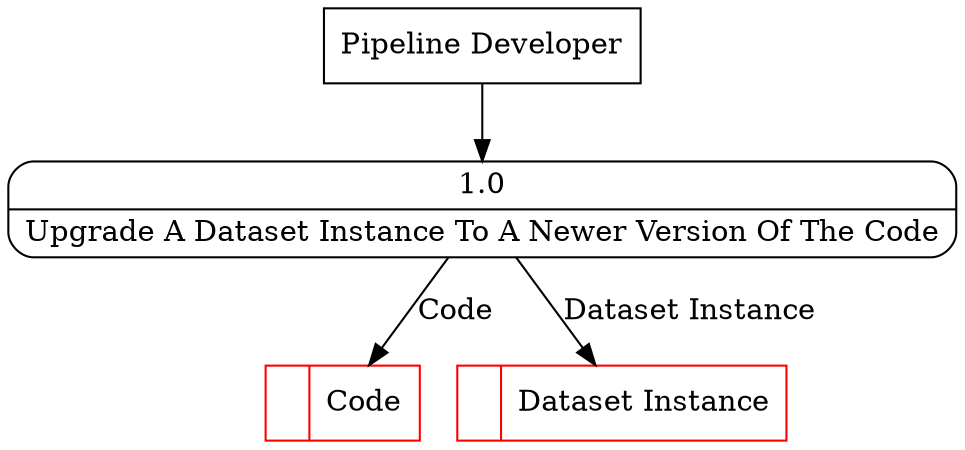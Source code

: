 digraph dfd2{ 
node[shape=record]
200 [label="<f0>  |<f1> Code " color=red];
201 [label="<f0>  |<f1> Dataset Instance " color=red];
202 [label="Pipeline Developer" shape=box];
203 [label="{<f0> 1.0|<f1> Upgrade A Dataset Instance To A Newer Version Of The Code }" shape=Mrecord];
202 -> 203
203 -> 201 [label="Dataset Instance"]
203 -> 200 [label="Code"]
}